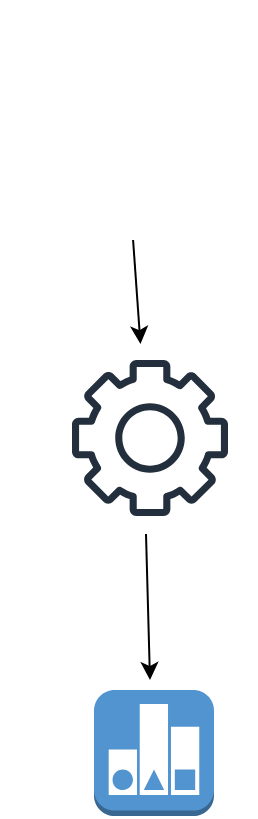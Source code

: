 <mxfile version="21.6.8" type="github">
  <diagram name="Page-1" id="c1rF_odwGOoc5GD7ykX6">
    <mxGraphModel dx="845" dy="467" grid="1" gridSize="10" guides="1" tooltips="1" connect="1" arrows="1" fold="1" page="1" pageScale="1" pageWidth="850" pageHeight="1100" math="0" shadow="0">
      <root>
        <mxCell id="0" />
        <mxCell id="1" parent="0" />
        <mxCell id="qK2b55bhxhxNHtK2DoEI-1" value="" style="shape=image;html=1;verticalAlign=top;verticalLabelPosition=bottom;labelBackgroundColor=#ffffff;imageAspect=0;aspect=fixed;image=https://cdn0.iconfinder.com/data/icons/icocentre-free-icons/128/f-table-column_128-128.png" vertex="1" parent="1">
          <mxGeometry x="350" y="20" width="128" height="128" as="geometry" />
        </mxCell>
        <mxCell id="qK2b55bhxhxNHtK2DoEI-2" value="" style="sketch=0;outlineConnect=0;fontColor=#232F3E;gradientColor=none;fillColor=#232F3D;strokeColor=none;dashed=0;verticalLabelPosition=bottom;verticalAlign=top;align=center;html=1;fontSize=12;fontStyle=0;aspect=fixed;pointerEvents=1;shape=mxgraph.aws4.gear;" vertex="1" parent="1">
          <mxGeometry x="386" y="200" width="78" height="78" as="geometry" />
        </mxCell>
        <mxCell id="qK2b55bhxhxNHtK2DoEI-3" value="" style="outlineConnect=0;dashed=0;verticalLabelPosition=bottom;verticalAlign=top;align=center;html=1;shape=mxgraph.aws3.reported_state;fillColor=#5294CF;gradientColor=none;" vertex="1" parent="1">
          <mxGeometry x="397" y="365" width="60" height="63" as="geometry" />
        </mxCell>
        <mxCell id="qK2b55bhxhxNHtK2DoEI-5" value="" style="endArrow=classic;html=1;rounded=0;" edge="1" parent="1">
          <mxGeometry width="50" height="50" relative="1" as="geometry">
            <mxPoint x="416.542" y="140" as="sourcePoint" />
            <mxPoint x="420.232" y="192.001" as="targetPoint" />
          </mxGeometry>
        </mxCell>
        <mxCell id="qK2b55bhxhxNHtK2DoEI-6" value="" style="endArrow=classic;html=1;rounded=0;entryX=0.5;entryY=0;entryDx=0;entryDy=0;entryPerimeter=0;" edge="1" parent="1">
          <mxGeometry width="50" height="50" relative="1" as="geometry">
            <mxPoint x="423" y="287" as="sourcePoint" />
            <mxPoint x="425" y="360" as="targetPoint" />
          </mxGeometry>
        </mxCell>
      </root>
    </mxGraphModel>
  </diagram>
</mxfile>

